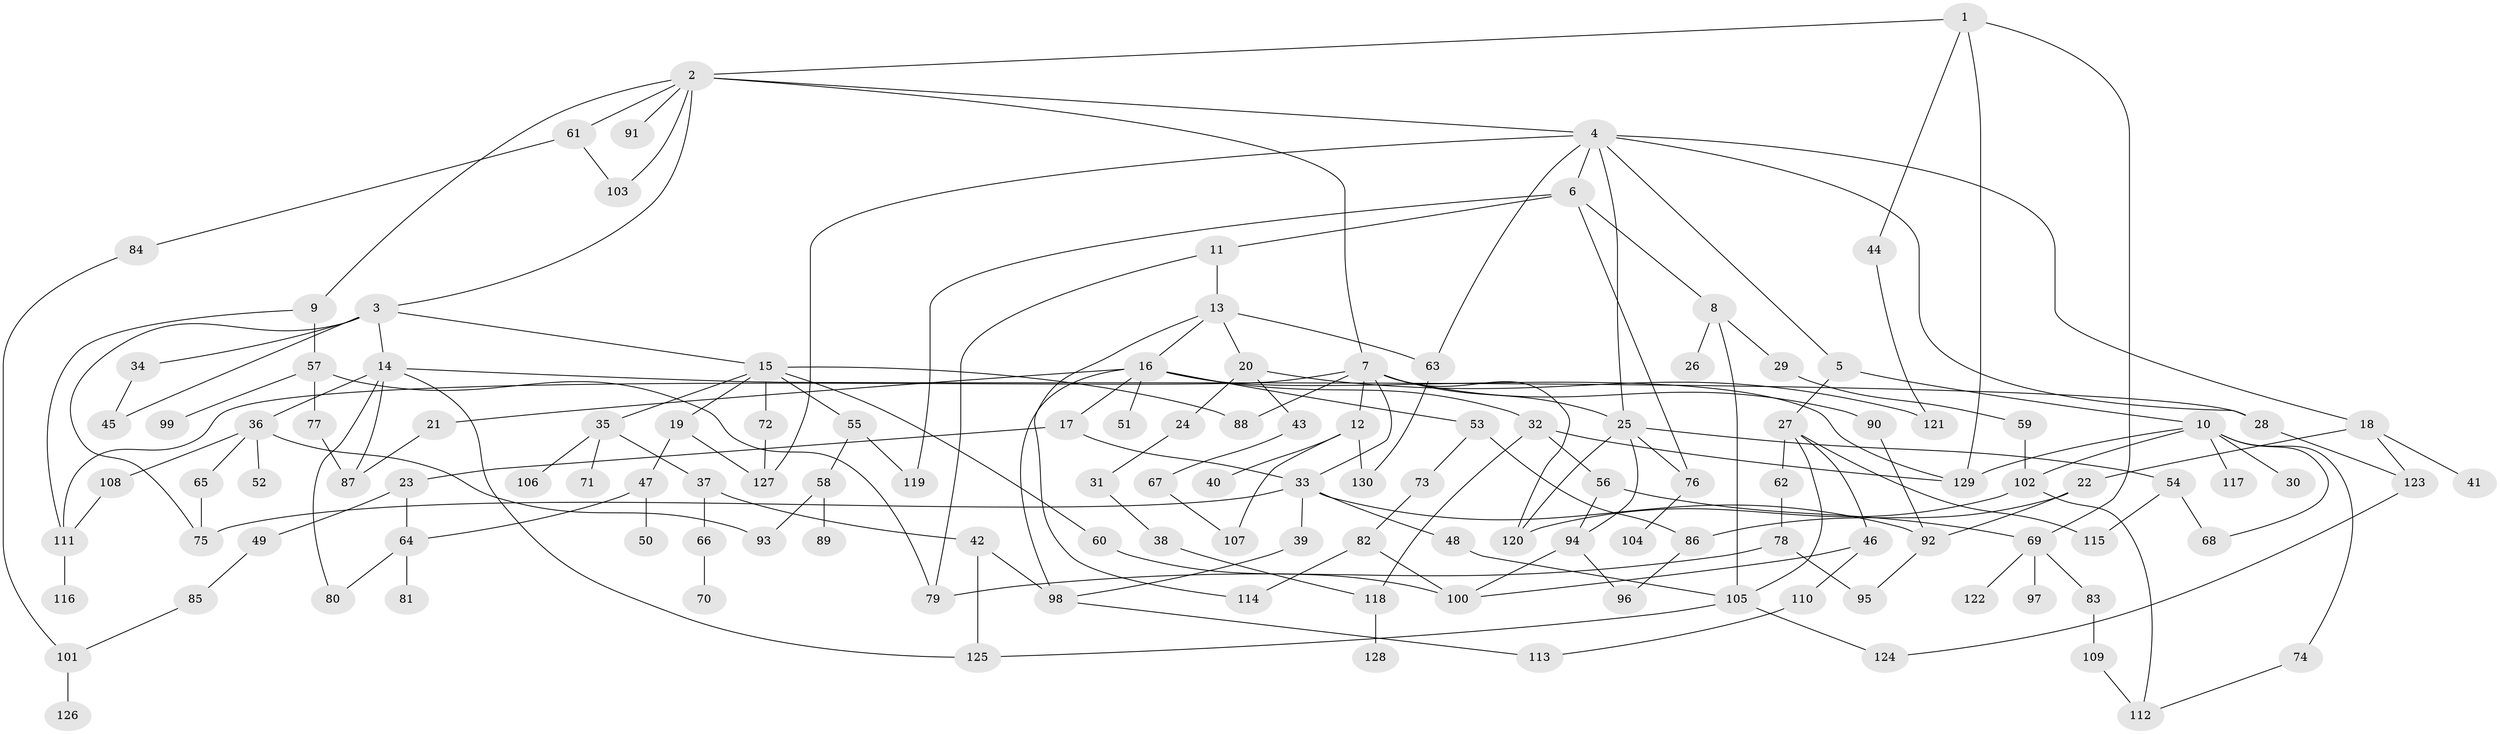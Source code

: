 // Generated by graph-tools (version 1.1) at 2025/42/03/09/25 04:42:43]
// undirected, 130 vertices, 186 edges
graph export_dot {
graph [start="1"]
  node [color=gray90,style=filled];
  1;
  2;
  3;
  4;
  5;
  6;
  7;
  8;
  9;
  10;
  11;
  12;
  13;
  14;
  15;
  16;
  17;
  18;
  19;
  20;
  21;
  22;
  23;
  24;
  25;
  26;
  27;
  28;
  29;
  30;
  31;
  32;
  33;
  34;
  35;
  36;
  37;
  38;
  39;
  40;
  41;
  42;
  43;
  44;
  45;
  46;
  47;
  48;
  49;
  50;
  51;
  52;
  53;
  54;
  55;
  56;
  57;
  58;
  59;
  60;
  61;
  62;
  63;
  64;
  65;
  66;
  67;
  68;
  69;
  70;
  71;
  72;
  73;
  74;
  75;
  76;
  77;
  78;
  79;
  80;
  81;
  82;
  83;
  84;
  85;
  86;
  87;
  88;
  89;
  90;
  91;
  92;
  93;
  94;
  95;
  96;
  97;
  98;
  99;
  100;
  101;
  102;
  103;
  104;
  105;
  106;
  107;
  108;
  109;
  110;
  111;
  112;
  113;
  114;
  115;
  116;
  117;
  118;
  119;
  120;
  121;
  122;
  123;
  124;
  125;
  126;
  127;
  128;
  129;
  130;
  1 -- 2;
  1 -- 44;
  1 -- 129;
  1 -- 69;
  2 -- 3;
  2 -- 4;
  2 -- 7;
  2 -- 9;
  2 -- 61;
  2 -- 91;
  2 -- 103;
  3 -- 14;
  3 -- 15;
  3 -- 34;
  3 -- 45;
  3 -- 75;
  4 -- 5;
  4 -- 6;
  4 -- 18;
  4 -- 127;
  4 -- 63;
  4 -- 25;
  4 -- 28;
  5 -- 10;
  5 -- 27;
  6 -- 8;
  6 -- 11;
  6 -- 76;
  6 -- 119;
  7 -- 12;
  7 -- 25;
  7 -- 88;
  7 -- 90;
  7 -- 111;
  7 -- 33;
  7 -- 120;
  8 -- 26;
  8 -- 29;
  8 -- 105;
  9 -- 57;
  9 -- 111;
  10 -- 30;
  10 -- 68;
  10 -- 74;
  10 -- 102;
  10 -- 117;
  10 -- 129;
  11 -- 13;
  11 -- 79;
  12 -- 40;
  12 -- 130;
  12 -- 107;
  13 -- 16;
  13 -- 20;
  13 -- 63;
  13 -- 114;
  14 -- 28;
  14 -- 36;
  14 -- 80;
  14 -- 125;
  14 -- 87;
  15 -- 19;
  15 -- 35;
  15 -- 55;
  15 -- 60;
  15 -- 72;
  15 -- 88;
  16 -- 17;
  16 -- 21;
  16 -- 32;
  16 -- 51;
  16 -- 53;
  16 -- 129;
  16 -- 98;
  17 -- 23;
  17 -- 33;
  18 -- 22;
  18 -- 41;
  18 -- 123;
  19 -- 47;
  19 -- 127;
  20 -- 24;
  20 -- 43;
  20 -- 121;
  21 -- 87;
  22 -- 86;
  22 -- 92;
  23 -- 49;
  23 -- 64;
  24 -- 31;
  25 -- 54;
  25 -- 76;
  25 -- 120;
  25 -- 94;
  27 -- 46;
  27 -- 62;
  27 -- 115;
  27 -- 105;
  28 -- 123;
  29 -- 59;
  31 -- 38;
  32 -- 56;
  32 -- 118;
  32 -- 129;
  33 -- 39;
  33 -- 48;
  33 -- 92;
  33 -- 75;
  34 -- 45;
  35 -- 37;
  35 -- 71;
  35 -- 106;
  36 -- 52;
  36 -- 65;
  36 -- 93;
  36 -- 108;
  37 -- 42;
  37 -- 66;
  38 -- 118;
  39 -- 98;
  42 -- 98;
  42 -- 125;
  43 -- 67;
  44 -- 121;
  46 -- 110;
  46 -- 100;
  47 -- 50;
  47 -- 64;
  48 -- 105;
  49 -- 85;
  53 -- 73;
  53 -- 86;
  54 -- 115;
  54 -- 68;
  55 -- 58;
  55 -- 119;
  56 -- 69;
  56 -- 94;
  57 -- 77;
  57 -- 99;
  57 -- 79;
  58 -- 89;
  58 -- 93;
  59 -- 102;
  60 -- 100;
  61 -- 84;
  61 -- 103;
  62 -- 78;
  63 -- 130;
  64 -- 81;
  64 -- 80;
  65 -- 75;
  66 -- 70;
  67 -- 107;
  69 -- 83;
  69 -- 97;
  69 -- 122;
  72 -- 127;
  73 -- 82;
  74 -- 112;
  76 -- 104;
  77 -- 87;
  78 -- 79;
  78 -- 95;
  82 -- 100;
  82 -- 114;
  83 -- 109;
  84 -- 101;
  85 -- 101;
  86 -- 96;
  90 -- 92;
  92 -- 95;
  94 -- 96;
  94 -- 100;
  98 -- 113;
  101 -- 126;
  102 -- 112;
  102 -- 120;
  105 -- 124;
  105 -- 125;
  108 -- 111;
  109 -- 112;
  110 -- 113;
  111 -- 116;
  118 -- 128;
  123 -- 124;
}
